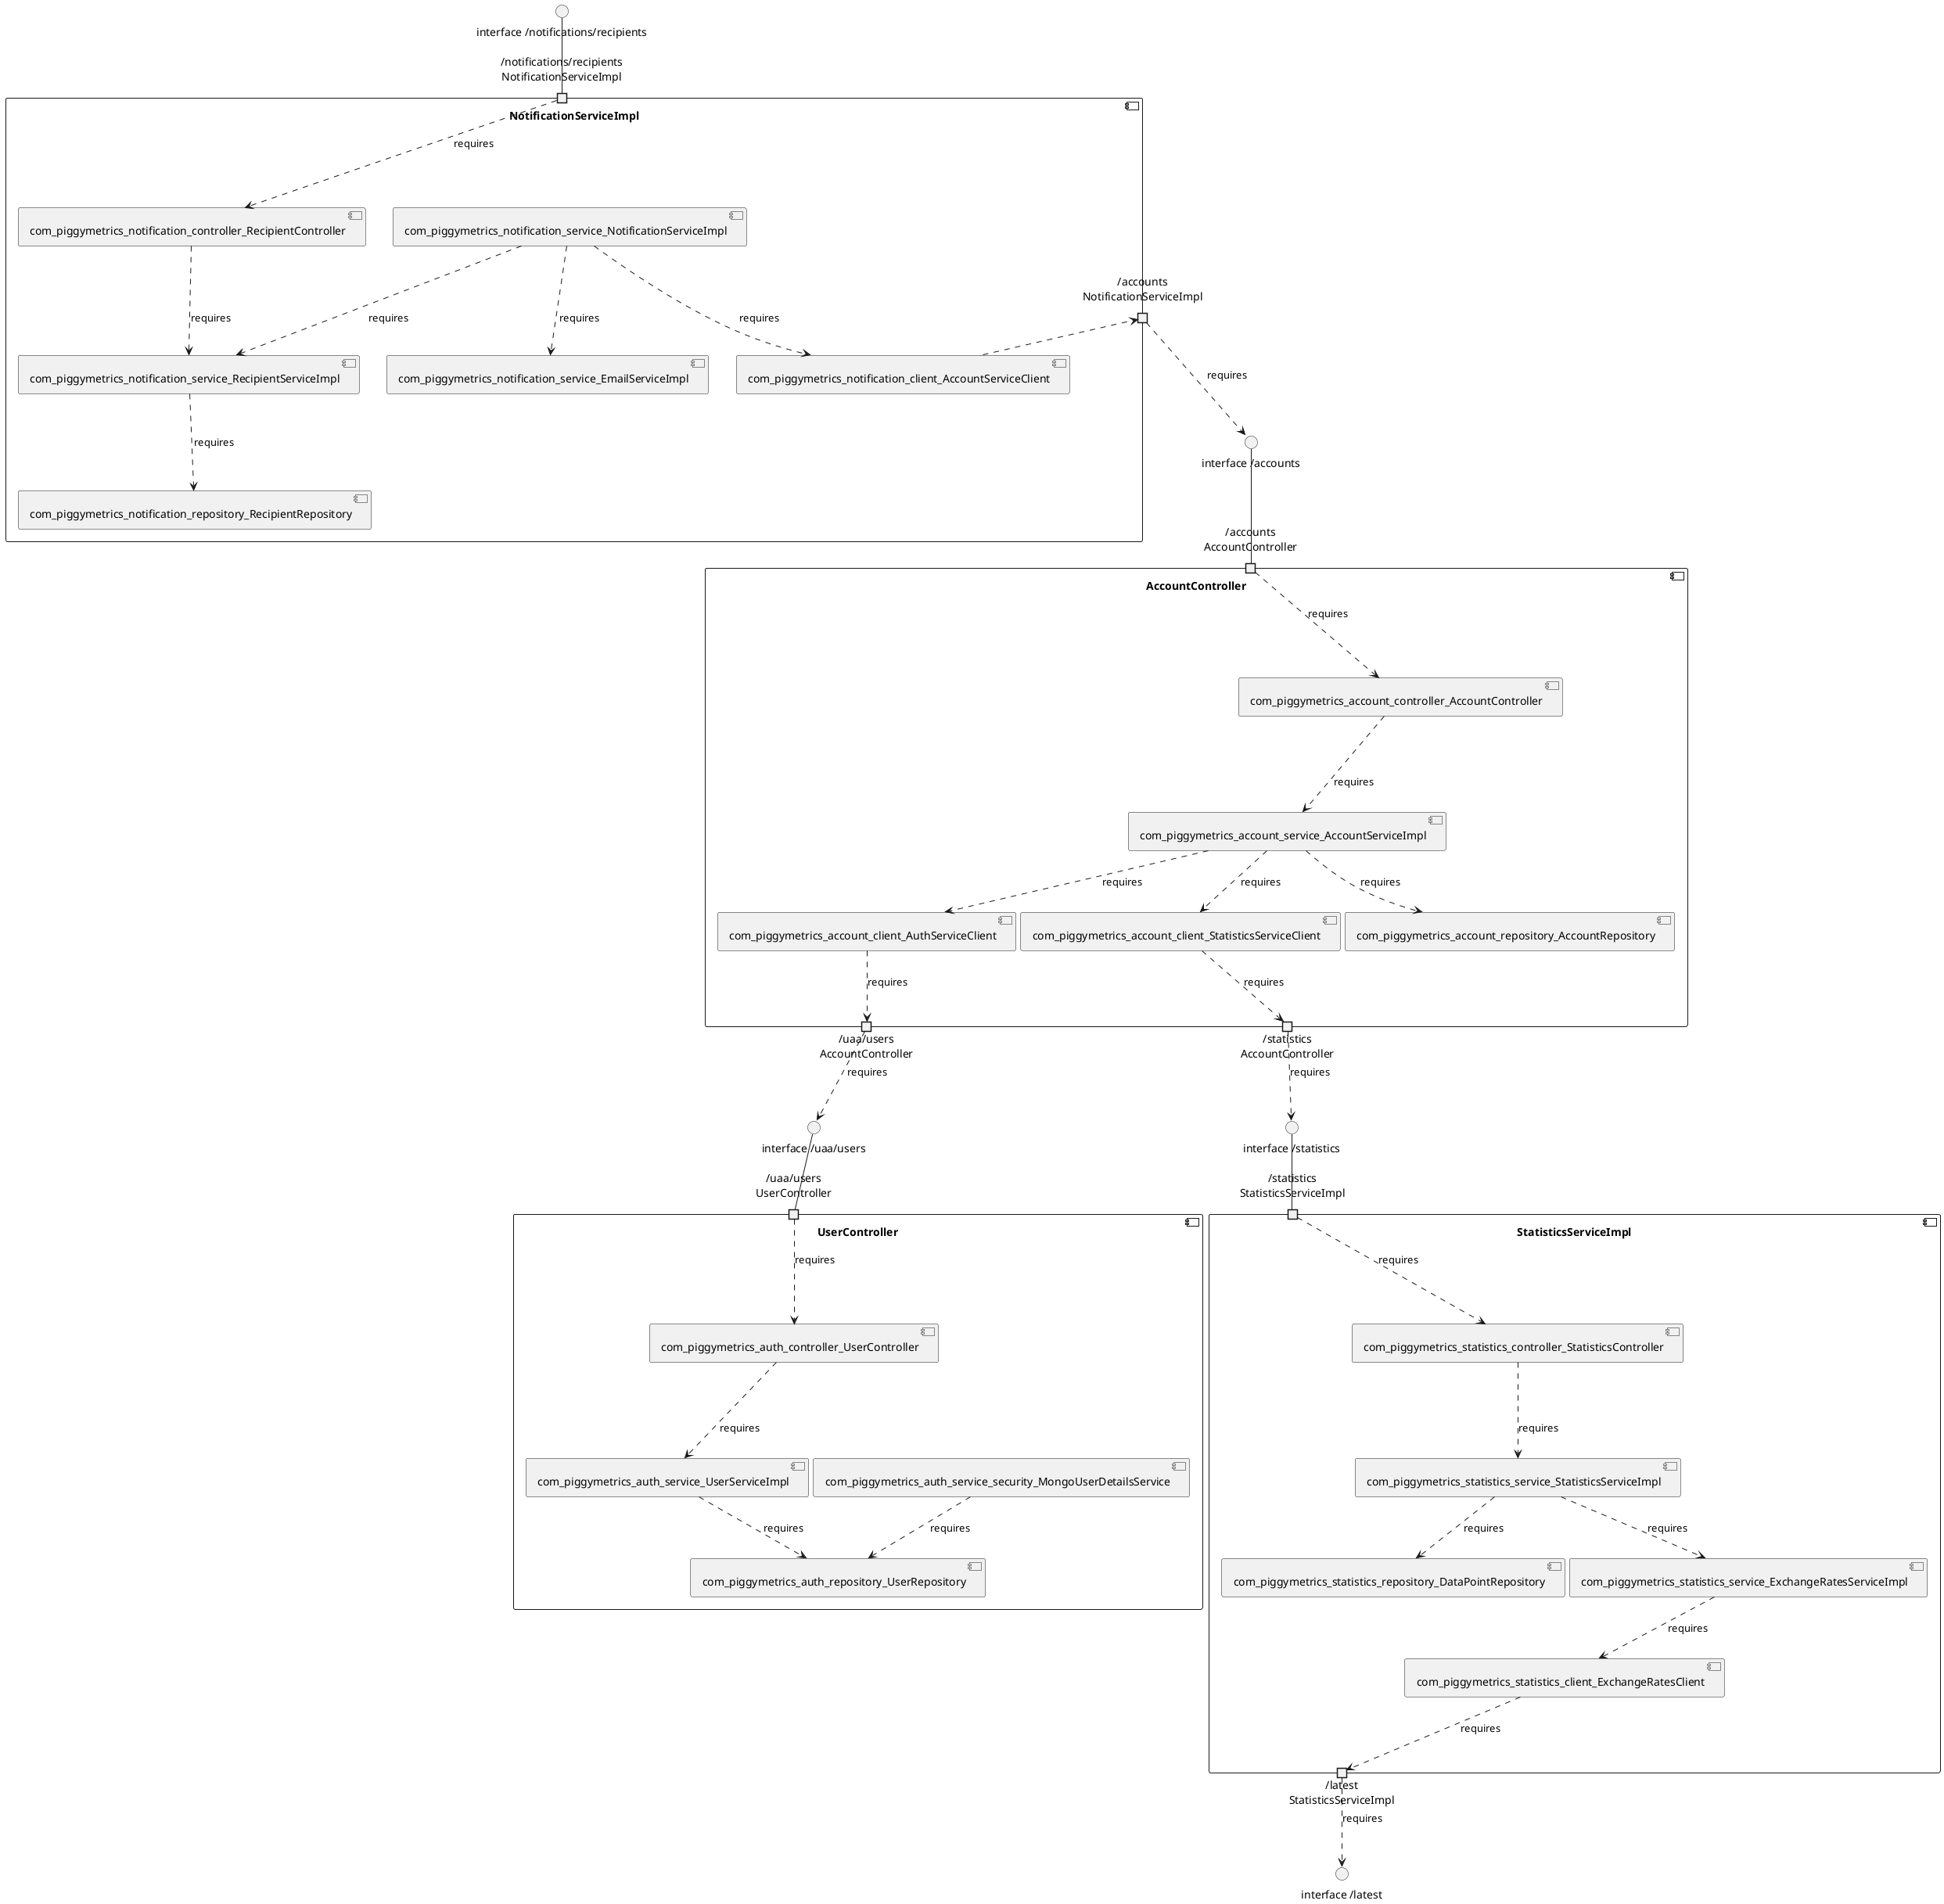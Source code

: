 @startuml
skinparam fixCircleLabelOverlapping true
component "AccountController\n\n\n\n\n\n" {
[com_piggymetrics_account_client_AuthServiceClient]
[com_piggymetrics_account_service_AccountServiceImpl]
[com_piggymetrics_account_repository_AccountRepository]
[com_piggymetrics_account_client_StatisticsServiceClient]
[com_piggymetrics_account_controller_AccountController]
portin "/accounts\nAccountController"
portout "/uaa/users\nAccountController"
portout "/statistics\nAccountController"
[com_piggymetrics_account_service_AccountServiceImpl]..>[com_piggymetrics_account_client_AuthServiceClient] : requires
[com_piggymetrics_account_service_AccountServiceImpl]..>[com_piggymetrics_account_repository_AccountRepository] : requires
[com_piggymetrics_account_service_AccountServiceImpl]..>[com_piggymetrics_account_client_StatisticsServiceClient] : requires
[com_piggymetrics_account_controller_AccountController]..>[com_piggymetrics_account_service_AccountServiceImpl] : requires
"/accounts\nAccountController"..>[com_piggymetrics_account_controller_AccountController] : requires
[com_piggymetrics_account_client_AuthServiceClient]..>"/uaa/users\nAccountController" : requires
[com_piggymetrics_account_client_StatisticsServiceClient]..>"/statistics\nAccountController" : requires
}
"interface /accounts"--"/accounts\nAccountController"
"/uaa/users\nAccountController"..>"interface /uaa/users" : requires
"/statistics\nAccountController"..>"interface /statistics" : requires
component "NotificationServiceImpl\n\n\n\n\n\n" {
[com_piggymetrics_notification_service_EmailServiceImpl]
[com_piggymetrics_notification_client_AccountServiceClient]
[com_piggymetrics_notification_repository_RecipientRepository]
[com_piggymetrics_notification_controller_RecipientController]
[com_piggymetrics_notification_service_NotificationServiceImpl]
[com_piggymetrics_notification_service_RecipientServiceImpl]
portin "/notifications/recipients\nNotificationServiceImpl"
portout "/accounts\nNotificationServiceImpl"
[com_piggymetrics_notification_service_NotificationServiceImpl]..>[com_piggymetrics_notification_service_EmailServiceImpl] : requires
[com_piggymetrics_notification_controller_RecipientController]..>[com_piggymetrics_notification_service_RecipientServiceImpl] : requires
[com_piggymetrics_notification_service_NotificationServiceImpl]..>[com_piggymetrics_notification_service_RecipientServiceImpl] : requires
[com_piggymetrics_notification_service_RecipientServiceImpl]..>[com_piggymetrics_notification_repository_RecipientRepository] : requires
[com_piggymetrics_notification_service_NotificationServiceImpl]..>[com_piggymetrics_notification_client_AccountServiceClient] : requires
"/notifications/recipients\nNotificationServiceImpl"..>[com_piggymetrics_notification_controller_RecipientController] : requires
[com_piggymetrics_notification_client_AccountServiceClient]..>"/accounts\nNotificationServiceImpl" : requires
}
"interface /notifications/recipients"--"/notifications/recipients\nNotificationServiceImpl"
"/accounts\nNotificationServiceImpl"..>"interface /accounts" : requires
component "StatisticsServiceImpl\n\n\n\n\n\n" {
[com_piggymetrics_statistics_repository_DataPointRepository]
[com_piggymetrics_statistics_service_StatisticsServiceImpl]
[com_piggymetrics_statistics_controller_StatisticsController]
[com_piggymetrics_statistics_service_ExchangeRatesServiceImpl]
[com_piggymetrics_statistics_client_ExchangeRatesClient]
portin "/statistics\nStatisticsServiceImpl"
portout "/latest\nStatisticsServiceImpl"
[com_piggymetrics_statistics_service_StatisticsServiceImpl]..>[com_piggymetrics_statistics_service_ExchangeRatesServiceImpl] : requires
[com_piggymetrics_statistics_controller_StatisticsController]..>[com_piggymetrics_statistics_service_StatisticsServiceImpl] : requires
[com_piggymetrics_statistics_service_ExchangeRatesServiceImpl]..>[com_piggymetrics_statistics_client_ExchangeRatesClient] : requires
[com_piggymetrics_statistics_service_StatisticsServiceImpl]..>[com_piggymetrics_statistics_repository_DataPointRepository] : requires
"/statistics\nStatisticsServiceImpl"..>[com_piggymetrics_statistics_controller_StatisticsController] : requires
[com_piggymetrics_statistics_client_ExchangeRatesClient]..>"/latest\nStatisticsServiceImpl" : requires
}
"interface /statistics"--"/statistics\nStatisticsServiceImpl"
"/latest\nStatisticsServiceImpl"..>"interface /latest" : requires
component "UserController\n\n\n\n\n\n" {
[com_piggymetrics_auth_repository_UserRepository]
[com_piggymetrics_auth_service_UserServiceImpl]
[com_piggymetrics_auth_service_security_MongoUserDetailsService]
[com_piggymetrics_auth_controller_UserController]
portin "/uaa/users\nUserController"
[com_piggymetrics_auth_service_UserServiceImpl]..>[com_piggymetrics_auth_repository_UserRepository] : requires
[com_piggymetrics_auth_service_security_MongoUserDetailsService]..>[com_piggymetrics_auth_repository_UserRepository] : requires
[com_piggymetrics_auth_controller_UserController]..>[com_piggymetrics_auth_service_UserServiceImpl] : requires
"/uaa/users\nUserController"..>[com_piggymetrics_auth_controller_UserController] : requires
}
"interface /uaa/users"--"/uaa/users\nUserController"

@enduml
